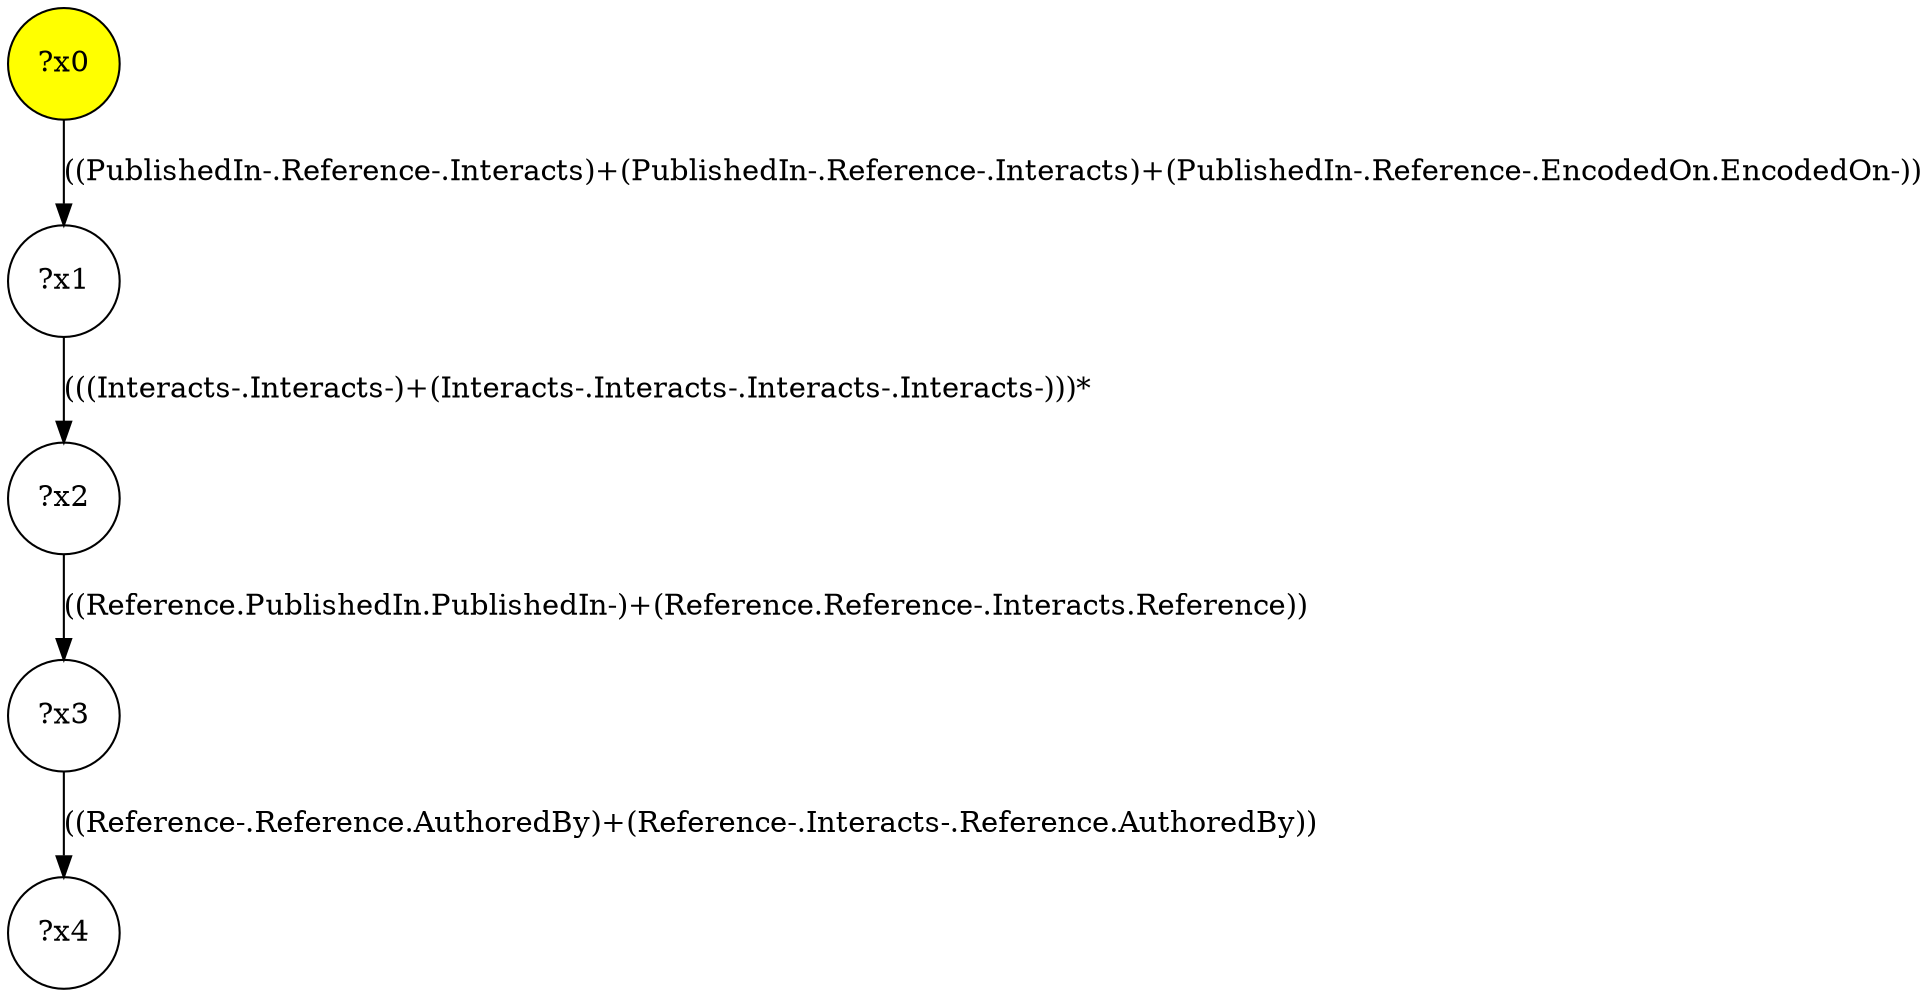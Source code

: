 digraph g {
	x0 [fillcolor="yellow", style="filled," shape=circle, label="?x0"];
	x1 [shape=circle, label="?x1"];
	x0 -> x1 [label="((PublishedIn-.Reference-.Interacts)+(PublishedIn-.Reference-.Interacts)+(PublishedIn-.Reference-.EncodedOn.EncodedOn-))"];
	x2 [shape=circle, label="?x2"];
	x1 -> x2 [label="(((Interacts-.Interacts-)+(Interacts-.Interacts-.Interacts-.Interacts-)))*"];
	x3 [shape=circle, label="?x3"];
	x2 -> x3 [label="((Reference.PublishedIn.PublishedIn-)+(Reference.Reference-.Interacts.Reference))"];
	x4 [shape=circle, label="?x4"];
	x3 -> x4 [label="((Reference-.Reference.AuthoredBy)+(Reference-.Interacts-.Reference.AuthoredBy))"];
}

